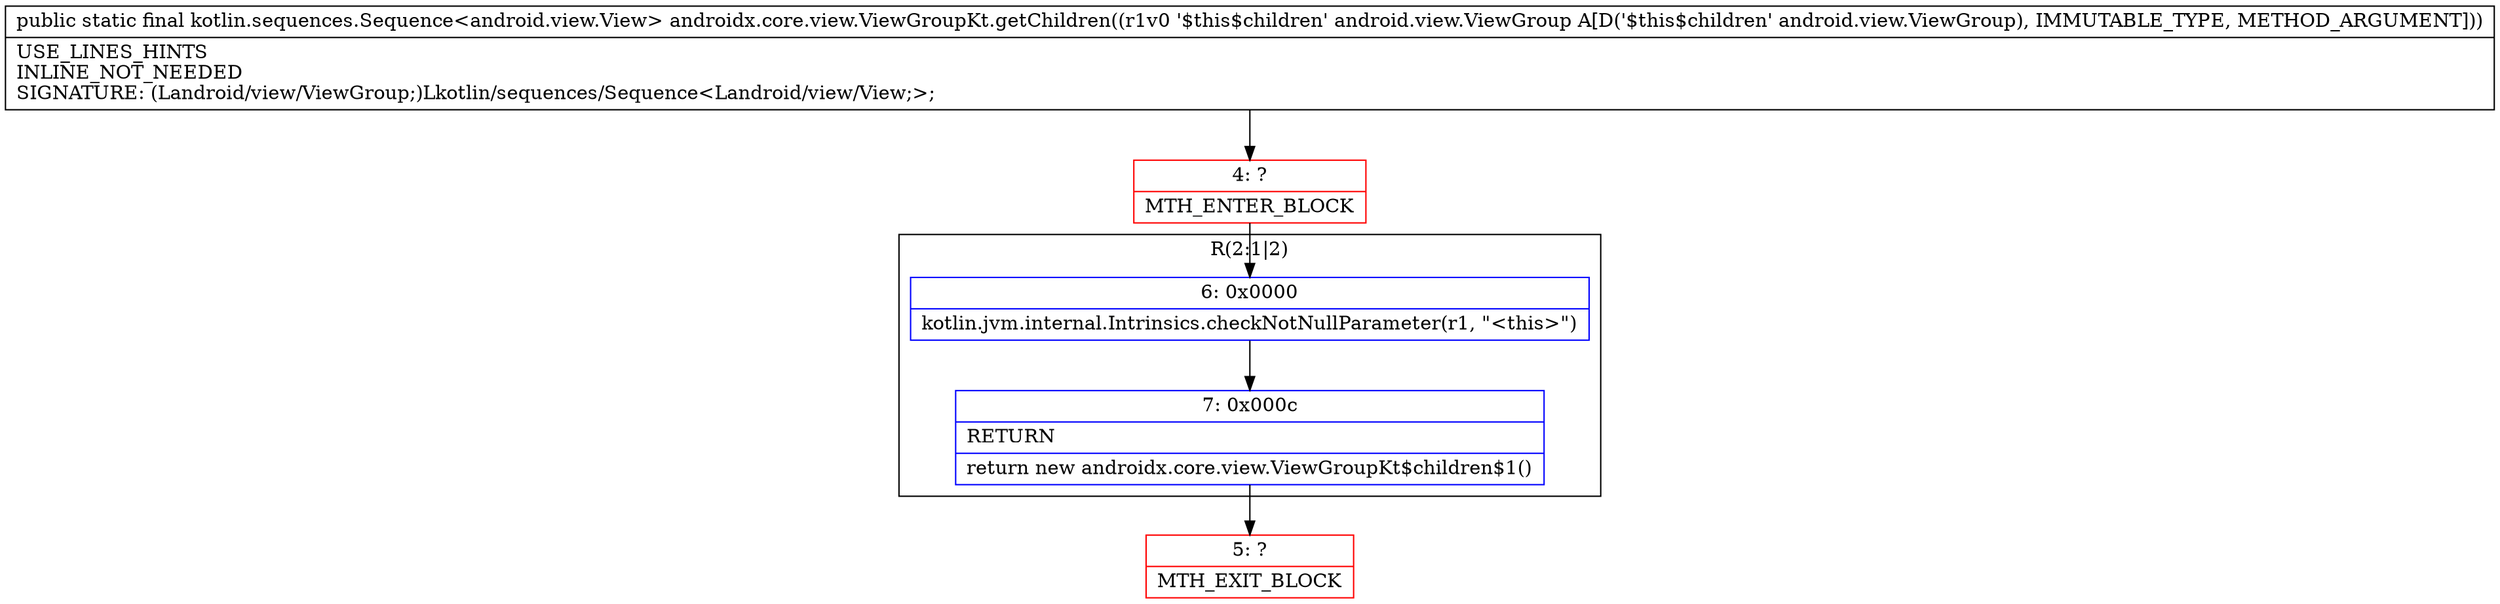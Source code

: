 digraph "CFG forandroidx.core.view.ViewGroupKt.getChildren(Landroid\/view\/ViewGroup;)Lkotlin\/sequences\/Sequence;" {
subgraph cluster_Region_1541664371 {
label = "R(2:1|2)";
node [shape=record,color=blue];
Node_6 [shape=record,label="{6\:\ 0x0000|kotlin.jvm.internal.Intrinsics.checkNotNullParameter(r1, \"\<this\>\")\l}"];
Node_7 [shape=record,label="{7\:\ 0x000c|RETURN\l|return new androidx.core.view.ViewGroupKt$children$1()\l}"];
}
Node_4 [shape=record,color=red,label="{4\:\ ?|MTH_ENTER_BLOCK\l}"];
Node_5 [shape=record,color=red,label="{5\:\ ?|MTH_EXIT_BLOCK\l}"];
MethodNode[shape=record,label="{public static final kotlin.sequences.Sequence\<android.view.View\> androidx.core.view.ViewGroupKt.getChildren((r1v0 '$this$children' android.view.ViewGroup A[D('$this$children' android.view.ViewGroup), IMMUTABLE_TYPE, METHOD_ARGUMENT]))  | USE_LINES_HINTS\lINLINE_NOT_NEEDED\lSIGNATURE: (Landroid\/view\/ViewGroup;)Lkotlin\/sequences\/Sequence\<Landroid\/view\/View;\>;\l}"];
MethodNode -> Node_4;Node_6 -> Node_7;
Node_7 -> Node_5;
Node_4 -> Node_6;
}


